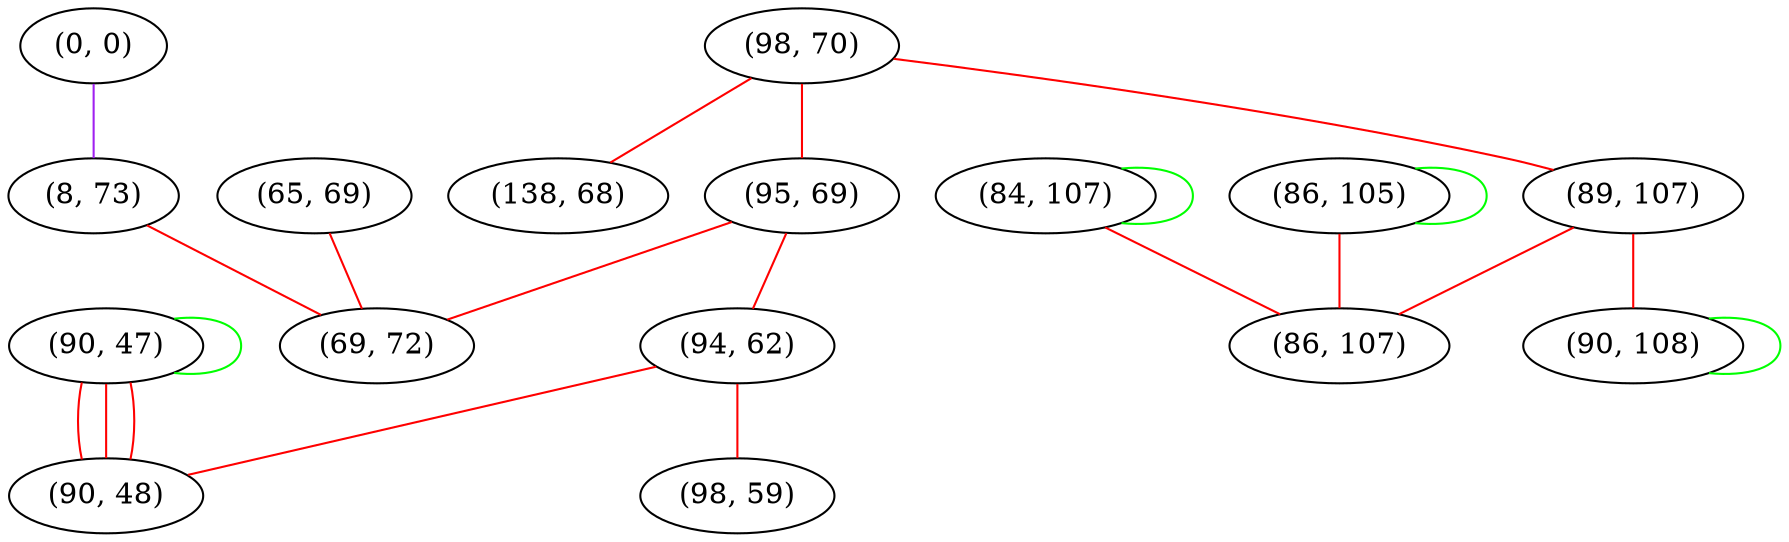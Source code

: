 graph "" {
"(90, 47)";
"(98, 70)";
"(138, 68)";
"(0, 0)";
"(95, 69)";
"(84, 107)";
"(8, 73)";
"(65, 69)";
"(86, 105)";
"(89, 107)";
"(94, 62)";
"(86, 107)";
"(90, 48)";
"(98, 59)";
"(90, 108)";
"(69, 72)";
"(90, 47)" -- "(90, 47)"  [color=green, key=0, weight=2];
"(90, 47)" -- "(90, 48)"  [color=red, key=0, weight=1];
"(90, 47)" -- "(90, 48)"  [color=red, key=1, weight=1];
"(90, 47)" -- "(90, 48)"  [color=red, key=2, weight=1];
"(98, 70)" -- "(95, 69)"  [color=red, key=0, weight=1];
"(98, 70)" -- "(89, 107)"  [color=red, key=0, weight=1];
"(98, 70)" -- "(138, 68)"  [color=red, key=0, weight=1];
"(0, 0)" -- "(8, 73)"  [color=purple, key=0, weight=4];
"(95, 69)" -- "(69, 72)"  [color=red, key=0, weight=1];
"(95, 69)" -- "(94, 62)"  [color=red, key=0, weight=1];
"(84, 107)" -- "(86, 107)"  [color=red, key=0, weight=1];
"(84, 107)" -- "(84, 107)"  [color=green, key=0, weight=2];
"(8, 73)" -- "(69, 72)"  [color=red, key=0, weight=1];
"(65, 69)" -- "(69, 72)"  [color=red, key=0, weight=1];
"(86, 105)" -- "(86, 107)"  [color=red, key=0, weight=1];
"(86, 105)" -- "(86, 105)"  [color=green, key=0, weight=2];
"(89, 107)" -- "(86, 107)"  [color=red, key=0, weight=1];
"(89, 107)" -- "(90, 108)"  [color=red, key=0, weight=1];
"(94, 62)" -- "(90, 48)"  [color=red, key=0, weight=1];
"(94, 62)" -- "(98, 59)"  [color=red, key=0, weight=1];
"(90, 108)" -- "(90, 108)"  [color=green, key=0, weight=2];
}
